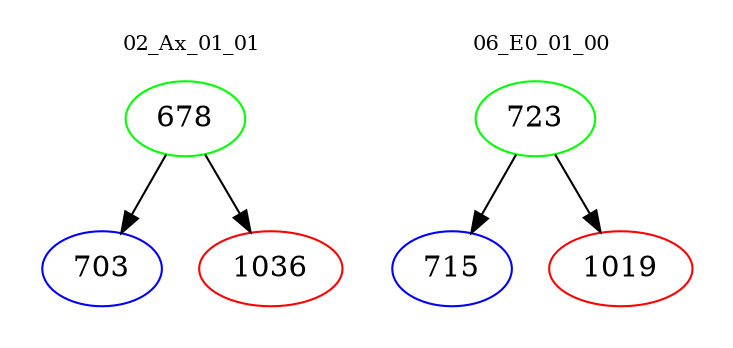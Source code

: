 digraph{
subgraph cluster_0 {
color = white
label = "02_Ax_01_01";
fontsize=10;
T0_678 [label="678", color="green"]
T0_678 -> T0_703 [color="black"]
T0_703 [label="703", color="blue"]
T0_678 -> T0_1036 [color="black"]
T0_1036 [label="1036", color="red"]
}
subgraph cluster_1 {
color = white
label = "06_E0_01_00";
fontsize=10;
T1_723 [label="723", color="green"]
T1_723 -> T1_715 [color="black"]
T1_715 [label="715", color="blue"]
T1_723 -> T1_1019 [color="black"]
T1_1019 [label="1019", color="red"]
}
}
